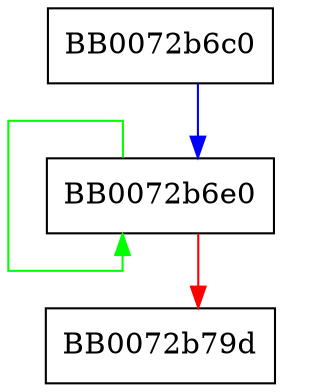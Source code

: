 digraph __rsaz_512_reducex {
  node [shape="box"];
  graph [splines=ortho];
  BB0072b6c0 -> BB0072b6e0 [color="blue"];
  BB0072b6e0 -> BB0072b6e0 [color="green"];
  BB0072b6e0 -> BB0072b79d [color="red"];
}